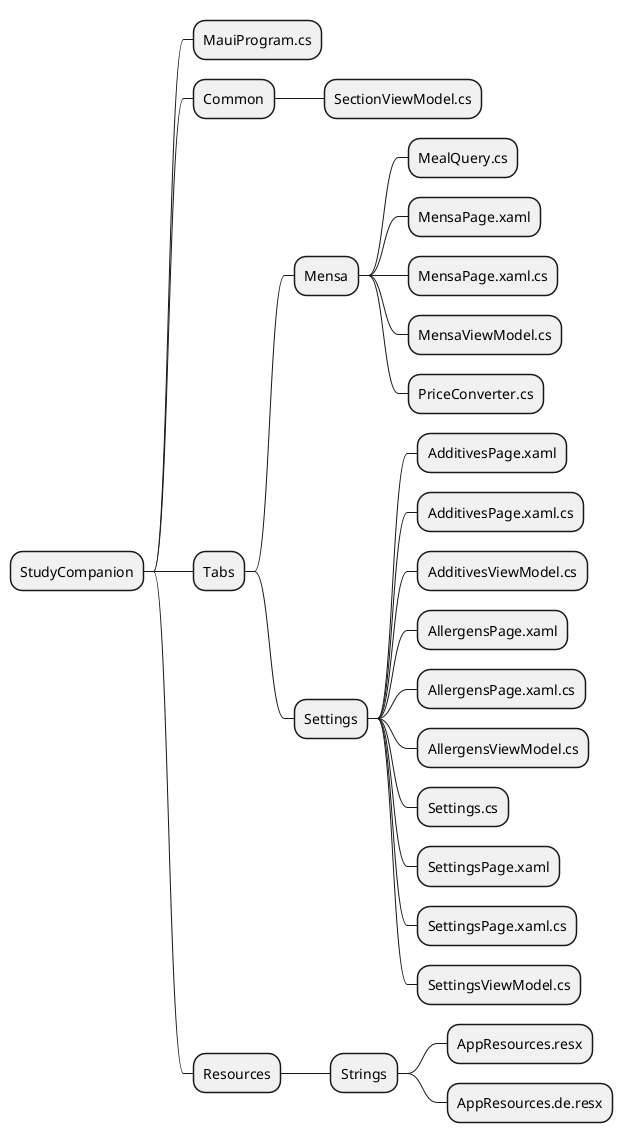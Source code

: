 
@startmindmap
* StudyCompanion
' ** App.xaml
' ** App.xaml.cs
' ** AppShell.xaml
' ** AppShell.xaml.cs
' ** StudyCompanion.csproj
' ** MainPage.xaml
' ** MainPage.xaml.cs
** MauiProgram.cs
' ** ServiceHelper.cs
' ** LocalizeExtension.cs
' ** Platforms
' *** Android
' *** MacCatalyst
' *** Tizen
' *** Windows
' *** iOS
' ** Properties
'*** launchSettings.json
** Common
*** SectionViewModel.cs
** Tabs
' *** Courses
' **** CoursesPage.xaml
' **** CoursesPage.xaml.cs
*** Mensa
**** MealQuery.cs
**** MensaPage.xaml
**** MensaPage.xaml.cs
**** MensaViewModel.cs
**** PriceConverter.cs
' *** Profs
' **** ProfsPage.xaml
' **** ProfsPage.xaml.cs
' *** Quiz
' **** QuizPage.xaml
' **** QuizPage.xaml.cs
' **** QuizStatisticsPage.xaml
' **** QuizStatisticsPage.xaml.cs
' **** QuizViewModel.cs
*** Settings
' **** AcknowledgementsPage.xaml
' **** AcknowledgementsPage.xaml.cs
**** AdditivesPage.xaml
**** AdditivesPage.xaml.cs
**** AdditivesViewModel.cs
**** AllergensPage.xaml
**** AllergensPage.xaml.cs
**** AllergensViewModel.cs
**** Settings.cs
**** SettingsPage.xaml
**** SettingsPage.xaml.cs
**** SettingsViewModel.cs
** Resources
' *** AppIcon
' *** Fonts
' *** Images
' **** courses.svg
' **** mensa.svg
' **** profs.svg
' **** quiz.svg
' **** settings.svg
' **** statistics.svg
' *** Raw
' **** acknowledgements.html
' *** Splash
*** Strings
**** AppResources.resx
' **** AppResources.Designer.cs
**** AppResources.de.resx
' *** Styles
' * StudyCompanion.sln
'* bin
'* obj
' * StudyCompanion.Core
' * StudyCompanion.Core.Mock
' ** Meal.cs
' ** MockGetMealsService.cs
' ** MockMealCollection.cs
' ** Mocks.cs
' ** Price.cs
' ' * StudyCompanion.Core.Tests
' ' * StudyCompanion.Infra
' '* StudyCompanion.Infra.Mock
' '** MockMealDataSource.cs
' ' * StudyCompanion.Infra.Tests
' * StudyCompanion.Ports
' ** Additives.cs
' ** Allergens.cs
' ** Category.cs
' '** IDataSource.cs
' ** IGetMealsService.cs
' ** IMeal.cs
' ** IMealCollection.cs
' ** IMealQuery.cs
' ** IPrice.cs
' ** IService.cs
'** IQuestion.cs
'** IYesNoQuestion.cs
@endmindmap
